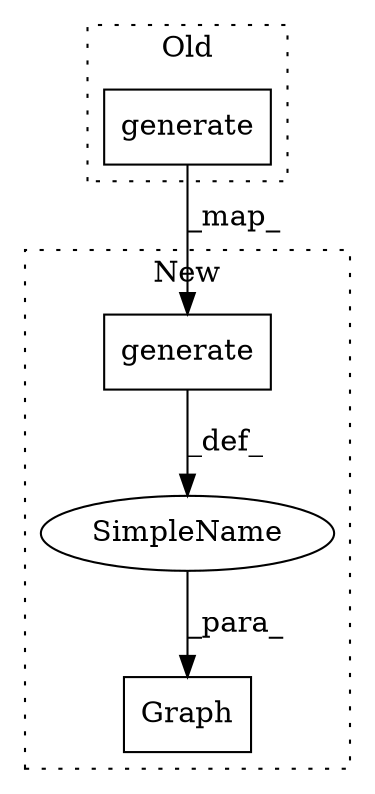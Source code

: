 digraph G {
subgraph cluster0 {
1 [label="generate" a="32" s="1324" l="10" shape="box"];
label = "Old";
style="dotted";
}
subgraph cluster1 {
2 [label="generate" a="32" s="1360" l="10" shape="box"];
3 [label="Graph" a="32" s="1344,1370" l="6,1" shape="box"];
4 [label="SimpleName" a="42" s="" l="" shape="ellipse"];
label = "New";
style="dotted";
}
1 -> 2 [label="_map_"];
2 -> 4 [label="_def_"];
4 -> 3 [label="_para_"];
}
